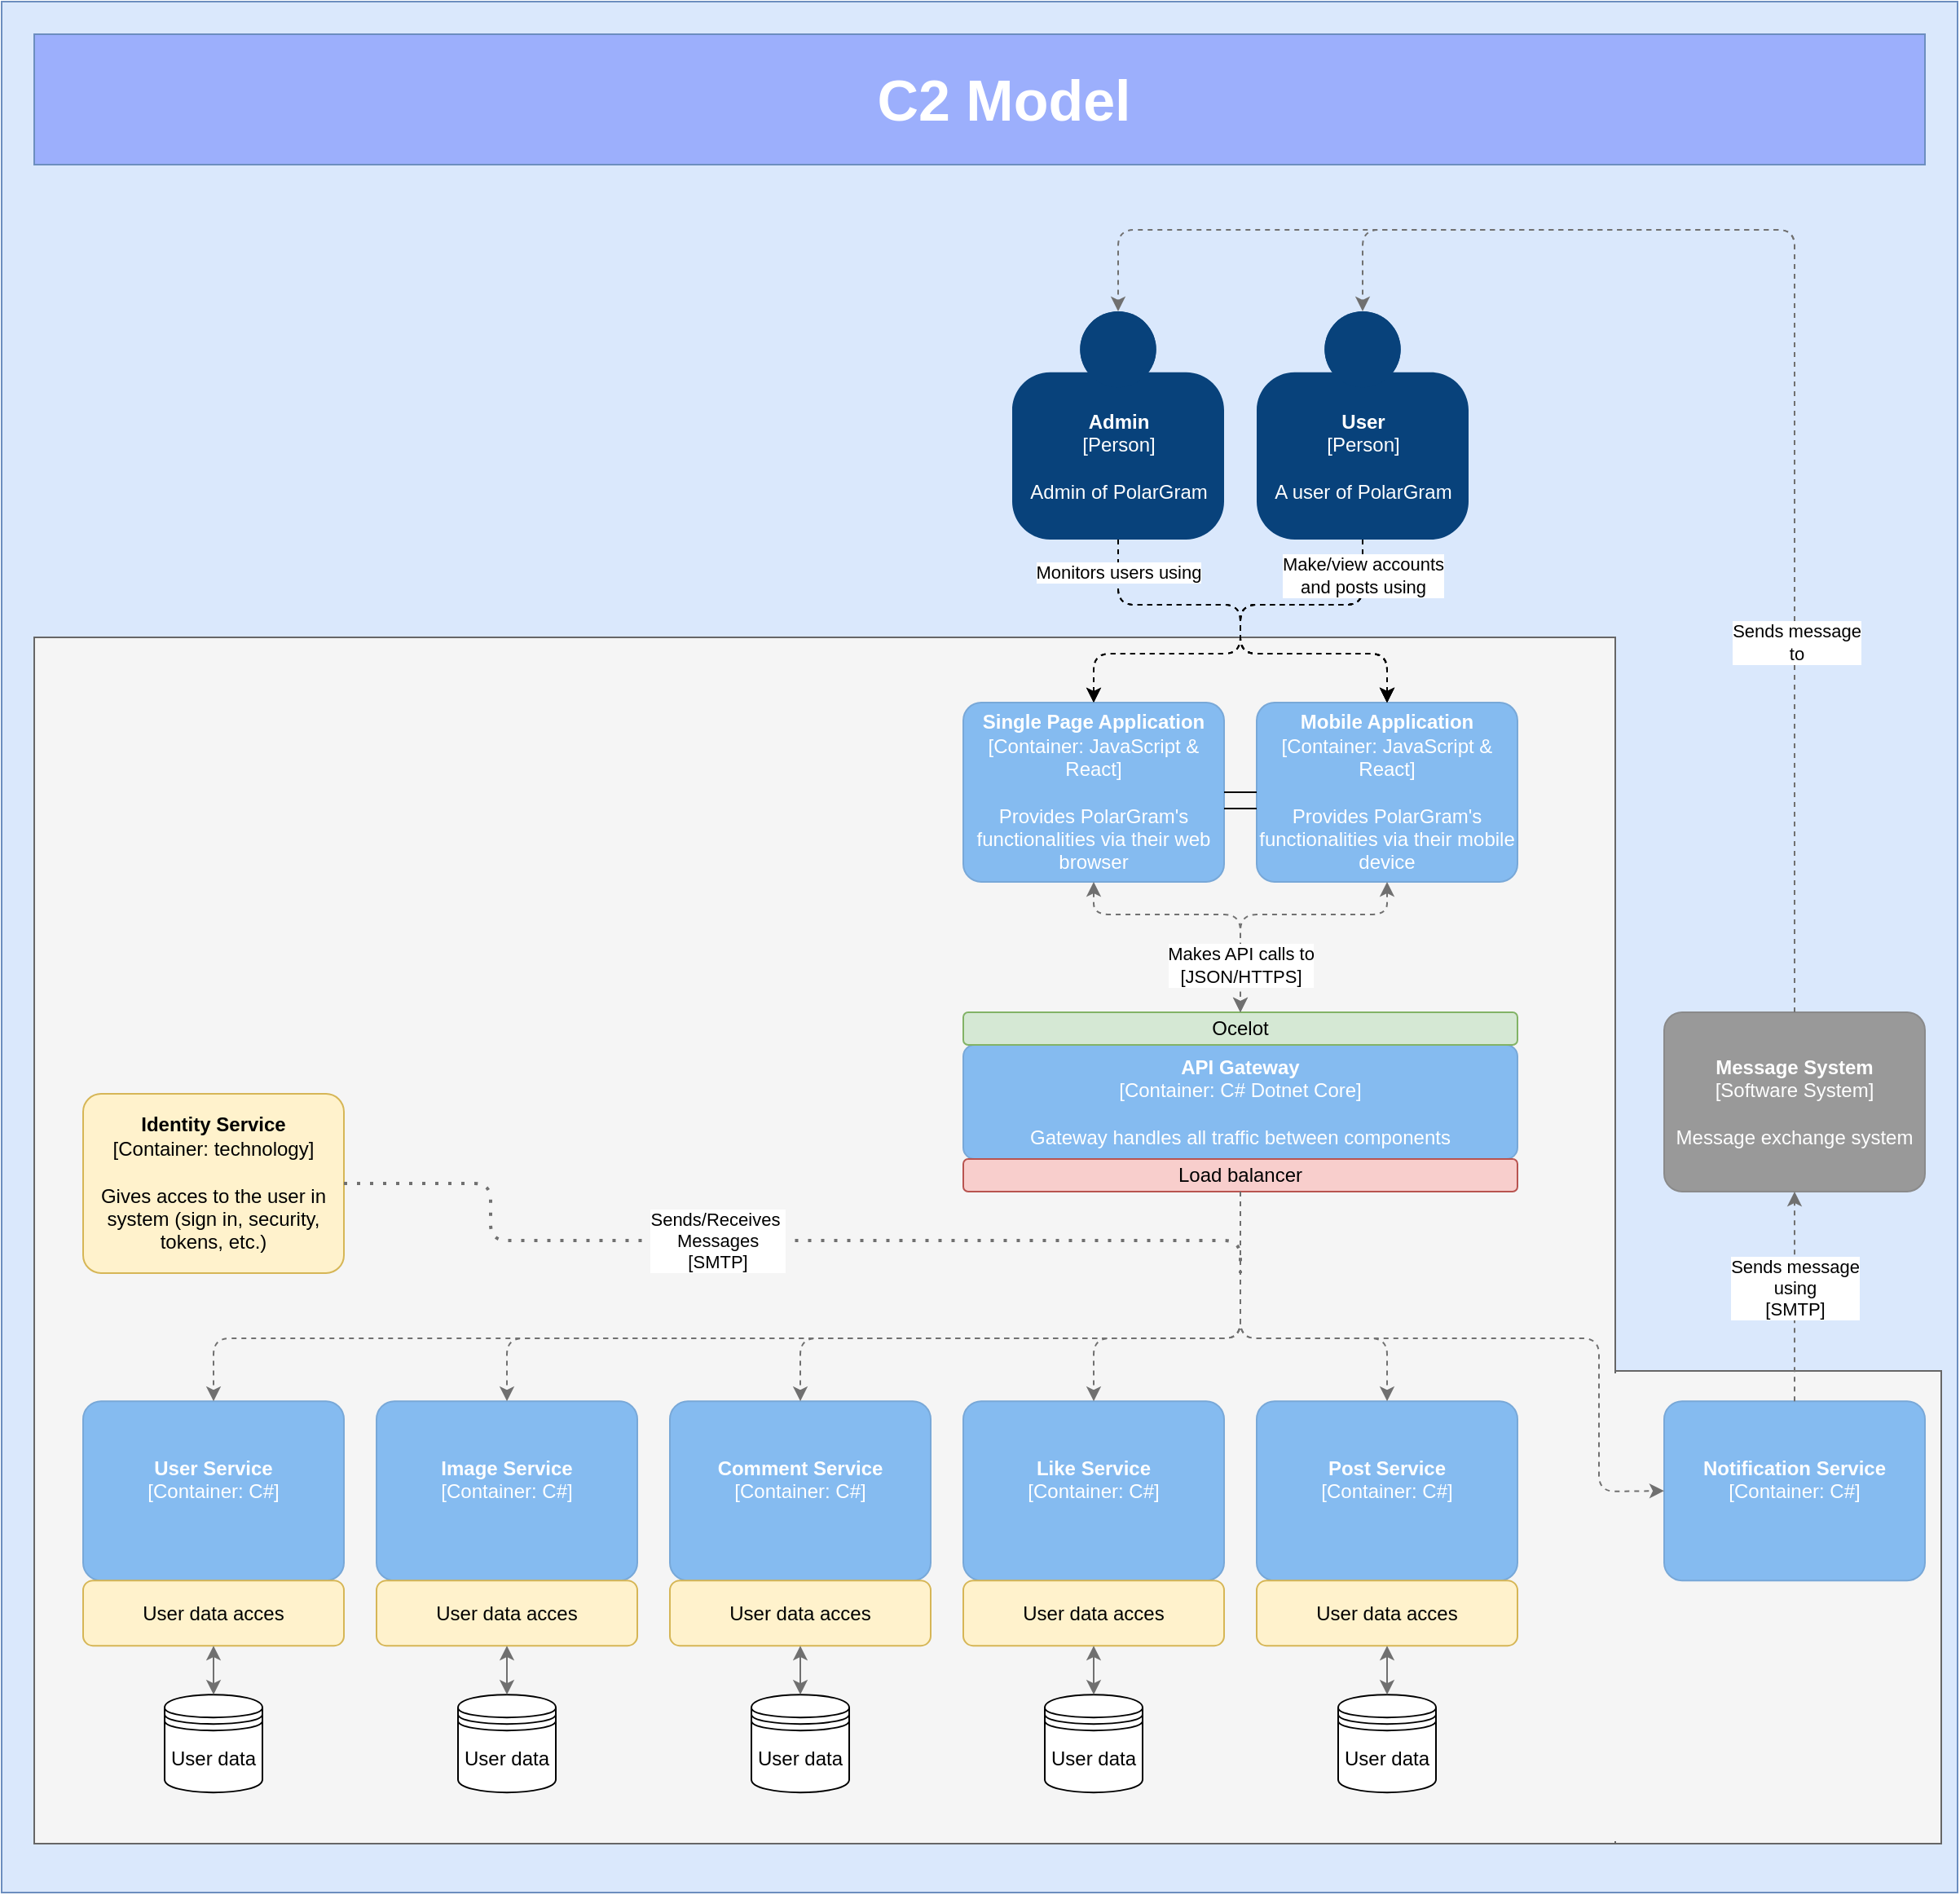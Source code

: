 <mxfile version="13.9.9" type="device"><diagram id="_Cp6AKekp904BwLLV13T" name="Pagina-1"><mxGraphModel dx="2048" dy="714" grid="1" gridSize="10" guides="1" tooltips="1" connect="1" arrows="1" fold="1" page="1" pageScale="1" pageWidth="827" pageHeight="1169" math="0" shadow="0"><root><mxCell id="0"/><mxCell id="1" parent="0"/><mxCell id="K-sCzHX8I4rDcrrgFsyh-106" value="" style="rounded=0;whiteSpace=wrap;html=1;labelBackgroundColor=none;fillColor=#dae8fc;strokeColor=#6c8ebf;" vertex="1" parent="1"><mxGeometry x="-400" y="20" width="1200" height="1160" as="geometry"/></mxCell><mxCell id="K-sCzHX8I4rDcrrgFsyh-108" value="" style="rounded=0;whiteSpace=wrap;html=1;labelBackgroundColor=none;fillColor=#f5f5f5;strokeColor=#666666;fontColor=#333333;" vertex="1" parent="1"><mxGeometry x="580" y="860" width="210" height="290" as="geometry"/></mxCell><mxCell id="K-sCzHX8I4rDcrrgFsyh-107" value="" style="rounded=0;whiteSpace=wrap;html=1;labelBackgroundColor=none;strokeColor=#666666;fillColor=#f5f5f5;fontColor=#333333;" vertex="1" parent="1"><mxGeometry x="-380" y="410" width="970" height="740" as="geometry"/></mxCell><mxCell id="K-sCzHX8I4rDcrrgFsyh-110" value="" style="rounded=0;whiteSpace=wrap;html=1;labelBackgroundColor=none;fontColor=#333333;fillColor=#F5F5F5;strokeColor=#F5F5F5;imageHeight=27;" vertex="1" parent="1"><mxGeometry x="440" y="862" width="210" height="286" as="geometry"/></mxCell><object placeholders="1" c4Name="User" c4Type="Person" c4Description="A user of PolarGram" label="&lt;b&gt;%c4Name%&lt;/b&gt;&lt;div&gt;[%c4Type%]&lt;/div&gt;&lt;br&gt;&lt;div&gt;%c4Description%&lt;/div&gt;" id="K-sCzHX8I4rDcrrgFsyh-1"><mxCell style="html=1;dashed=0;whitespace=wrap;fillColor=#08427b;strokeColor=none;fontColor=#ffffff;shape=mxgraph.c4.person;align=center;metaEdit=1;points=[[0.5,0,0],[1,0.5,0],[1,0.75,0],[0.75,1,0],[0.5,1,0],[0.25,1,0],[0,0.75,0],[0,0.5,0]];metaData={&quot;c4Type&quot;:{&quot;editable&quot;:false}};" vertex="1" parent="1"><mxGeometry x="370" y="210" width="130" height="140" as="geometry"/></mxCell></object><object placeholders="1" c4Name="Admin" c4Type="Person" c4Description="Admin of PolarGram" label="&lt;b&gt;%c4Name%&lt;/b&gt;&lt;div&gt;[%c4Type%]&lt;/div&gt;&lt;br&gt;&lt;div&gt;%c4Description%&lt;/div&gt;" id="K-sCzHX8I4rDcrrgFsyh-2"><mxCell style="html=1;dashed=0;whitespace=wrap;fillColor=#08427b;strokeColor=none;fontColor=#ffffff;shape=mxgraph.c4.person;align=center;metaEdit=1;points=[[0.5,0,0],[1,0.5,0],[1,0.75,0],[0.75,1,0],[0.5,1,0],[0.25,1,0],[0,0.75,0],[0,0.5,0]];metaData={&quot;c4Type&quot;:{&quot;editable&quot;:false}};" vertex="1" parent="1"><mxGeometry x="220" y="210" width="130" height="140" as="geometry"/></mxCell></object><mxCell id="K-sCzHX8I4rDcrrgFsyh-6" value="" style="endArrow=classic;html=1;dashed=1;exitX=0.5;exitY=1;exitDx=0;exitDy=0;exitPerimeter=0;entryX=0.5;entryY=0;entryDx=0;entryDy=0;entryPerimeter=0;" edge="1" parent="1" source="K-sCzHX8I4rDcrrgFsyh-1" target="K-sCzHX8I4rDcrrgFsyh-28"><mxGeometry width="50" height="50" relative="1" as="geometry"><mxPoint x="490" y="360" as="sourcePoint"/><mxPoint x="360" y="420" as="targetPoint"/><Array as="points"><mxPoint x="435" y="390"/><mxPoint x="360" y="390"/><mxPoint x="360" y="420"/><mxPoint x="450" y="420"/></Array></mxGeometry></mxCell><mxCell id="K-sCzHX8I4rDcrrgFsyh-12" value="Make/view accounts &lt;br&gt;and posts using" style="edgeLabel;html=1;align=center;verticalAlign=middle;resizable=0;points=[];" vertex="1" connectable="0" parent="K-sCzHX8I4rDcrrgFsyh-6"><mxGeometry x="-0.097" y="2" relative="1" as="geometry"><mxPoint x="73" y="-23" as="offset"/></mxGeometry></mxCell><mxCell id="K-sCzHX8I4rDcrrgFsyh-7" value="" style="endArrow=classic;html=1;dashed=1;entryX=0.5;entryY=0;entryDx=0;entryDy=0;entryPerimeter=0;exitX=0.5;exitY=1;exitDx=0;exitDy=0;exitPerimeter=0;" edge="1" parent="1" source="K-sCzHX8I4rDcrrgFsyh-2" target="K-sCzHX8I4rDcrrgFsyh-27"><mxGeometry width="50" height="50" relative="1" as="geometry"><mxPoint x="130" y="470" as="sourcePoint"/><mxPoint x="360" y="420" as="targetPoint"/><Array as="points"><mxPoint x="285" y="390"/><mxPoint x="360" y="390"/><mxPoint x="360" y="420"/><mxPoint x="270" y="420"/></Array></mxGeometry></mxCell><mxCell id="K-sCzHX8I4rDcrrgFsyh-11" value="Monitors users using" style="edgeLabel;html=1;align=center;verticalAlign=middle;resizable=0;points=[];" vertex="1" connectable="0" parent="K-sCzHX8I4rDcrrgFsyh-7"><mxGeometry x="-0.348" y="1" relative="1" as="geometry"><mxPoint x="-46.67" y="-19" as="offset"/></mxGeometry></mxCell><mxCell id="K-sCzHX8I4rDcrrgFsyh-26" style="edgeStyle=orthogonalEdgeStyle;rounded=0;orthogonalLoop=1;jettySize=auto;html=1;exitX=0.5;exitY=1;exitDx=0;exitDy=0;dashed=1;endArrow=none;endFill=0;" edge="1" parent="1" source="K-sCzHX8I4rDcrrgFsyh-25" target="K-sCzHX8I4rDcrrgFsyh-25"><mxGeometry relative="1" as="geometry"/></mxCell><object placeholders="1" c4Name="Single Page Application" c4Type="Container" c4Technology="JavaScript &amp; React" c4Description="Provides PolarGram's functionalities via their web browser" label="&lt;b&gt;%c4Name%&lt;/b&gt;&lt;div&gt;[%c4Type%: %c4Technology%]&lt;/div&gt;&lt;br&gt;&lt;div&gt;%c4Description%&lt;/div&gt;" id="K-sCzHX8I4rDcrrgFsyh-27"><mxCell style="rounded=1;whiteSpace=wrap;html=1;labelBackgroundColor=none;fillColor=#85BBF0;fontColor=#ffffff;align=center;arcSize=10;strokeColor=#78A8D8;metaEdit=1;metaData={&quot;c4Type&quot;:{&quot;editable&quot;:false}};points=[[0.25,0,0],[0.5,0,0],[0.75,0,0],[1,0.25,0],[1,0.5,0],[1,0.75,0],[0.75,1,0],[0.5,1,0],[0.25,1,0],[0,0.75,0],[0,0.5,0],[0,0.25,0]];" vertex="1" parent="1"><mxGeometry x="190" y="450" width="160" height="110.0" as="geometry"/></mxCell></object><object placeholders="1" c4Name="Mobile Application" c4Type="Container" c4Technology="JavaScript &amp; React" c4Description="Provides PolarGram's functionalities via their mobile device" label="&lt;b&gt;%c4Name%&lt;/b&gt;&lt;div&gt;[%c4Type%: %c4Technology%]&lt;/div&gt;&lt;br&gt;&lt;div&gt;%c4Description%&lt;/div&gt;" id="K-sCzHX8I4rDcrrgFsyh-28"><mxCell style="rounded=1;whiteSpace=wrap;html=1;labelBackgroundColor=none;fillColor=#85BBF0;fontColor=#ffffff;align=center;arcSize=10;strokeColor=#78A8D8;metaEdit=1;metaData={&quot;c4Type&quot;:{&quot;editable&quot;:false}};points=[[0.25,0,0],[0.5,0,0],[0.75,0,0],[1,0.25,0],[1,0.5,0],[1,0.75,0],[0.75,1,0],[0.5,1,0],[0.25,1,0],[0,0.75,0],[0,0.5,0],[0,0.25,0]];" vertex="1" parent="1"><mxGeometry x="370" y="450" width="160" height="110.0" as="geometry"/></mxCell></object><mxCell id="K-sCzHX8I4rDcrrgFsyh-29" value="" style="endArrow=none;html=1;exitX=1;exitY=0.5;exitDx=0;exitDy=0;exitPerimeter=0;entryX=0;entryY=0.5;entryDx=0;entryDy=0;entryPerimeter=0;" edge="1" parent="1" source="K-sCzHX8I4rDcrrgFsyh-27" target="K-sCzHX8I4rDcrrgFsyh-28"><mxGeometry width="50" height="50" relative="1" as="geometry"><mxPoint x="300" y="410" as="sourcePoint"/><mxPoint x="350" y="360" as="targetPoint"/></mxGeometry></mxCell><mxCell id="K-sCzHX8I4rDcrrgFsyh-30" value="" style="endArrow=none;html=1;exitX=1;exitY=0.5;exitDx=0;exitDy=0;exitPerimeter=0;entryX=0;entryY=0.5;entryDx=0;entryDy=0;entryPerimeter=0;" edge="1" parent="1"><mxGeometry width="50" height="50" relative="1" as="geometry"><mxPoint x="350" y="515" as="sourcePoint"/><mxPoint x="370" y="515" as="targetPoint"/></mxGeometry></mxCell><object placeholders="1" c4Name="API Gateway" c4Type="Container" c4Technology="C# Dotnet Core" c4Description="Gateway handles all traffic between components" label="&lt;b&gt;%c4Name%&lt;/b&gt;&lt;div&gt;[%c4Type%: %c4Technology%]&lt;/div&gt;&lt;br&gt;&lt;div&gt;%c4Description%&lt;/div&gt;" id="K-sCzHX8I4rDcrrgFsyh-31"><mxCell style="rounded=1;whiteSpace=wrap;html=1;labelBackgroundColor=none;fillColor=#85BBF0;fontColor=#ffffff;align=center;arcSize=10;strokeColor=#78A8D8;metaEdit=1;metaData={&quot;c4Type&quot;:{&quot;editable&quot;:false}};points=[[0.25,0,0],[0.5,0,0],[0.75,0,0],[1,0.25,0],[1,0.5,0],[1,0.75,0],[0.75,1,0],[0.5,1,0],[0.25,1,0],[0,0.75,0],[0,0.5,0],[0,0.25,0]];" vertex="1" parent="1"><mxGeometry x="190" y="660" width="340" height="70" as="geometry"/></mxCell></object><mxCell id="K-sCzHX8I4rDcrrgFsyh-33" value="" style="rounded=1;whiteSpace=wrap;html=1;labelBackgroundColor=none;fillColor=#d5e8d4;strokeColor=#82b366;" vertex="1" parent="1"><mxGeometry x="190" y="640" width="340" height="20" as="geometry"/></mxCell><mxCell id="K-sCzHX8I4rDcrrgFsyh-34" value="Ocelot" style="text;html=1;strokeColor=none;fillColor=none;align=center;verticalAlign=middle;whiteSpace=wrap;rounded=0;labelBackgroundColor=none;" vertex="1" parent="1"><mxGeometry x="310" y="640" width="100" height="20" as="geometry"/></mxCell><object placeholders="1" c4Name="Notification Service" c4Type="Container" c4Technology="C#" c4Description="" label="&lt;b&gt;%c4Name%&lt;/b&gt;&lt;div&gt;[%c4Type%: %c4Technology%]&lt;/div&gt;&lt;br&gt;&lt;div&gt;%c4Description%&lt;/div&gt;" id="K-sCzHX8I4rDcrrgFsyh-35"><mxCell style="rounded=1;whiteSpace=wrap;html=1;labelBackgroundColor=none;fillColor=#85BBF0;fontColor=#ffffff;align=center;arcSize=10;strokeColor=#78A8D8;metaEdit=1;metaData={&quot;c4Type&quot;:{&quot;editable&quot;:false}};points=[[0.25,0,0],[0.5,0,0],[0.75,0,0],[1,0.25,0],[1,0.5,0],[1,0.75,0],[0.75,1,0],[0.5,1,0],[0.25,1,0],[0,0.75,0],[0,0.5,0],[0,0.25,0]];" vertex="1" parent="1"><mxGeometry x="620" y="878.57" width="160" height="110.0" as="geometry"/></mxCell></object><mxCell id="K-sCzHX8I4rDcrrgFsyh-36" value="" style="endArrow=classic;html=1;dashed=1;exitX=0.5;exitY=1;exitDx=0;exitDy=0;exitPerimeter=0;entryX=0.5;entryY=0;entryDx=0;entryDy=0;entryPerimeter=0;" edge="1" parent="1"><mxGeometry width="50" height="50" relative="1" as="geometry"><mxPoint x="435" y="350" as="sourcePoint"/><mxPoint x="450" y="450" as="targetPoint"/><Array as="points"><mxPoint x="435" y="390"/><mxPoint x="360" y="390"/><mxPoint x="360" y="420"/><mxPoint x="450" y="420"/></Array></mxGeometry></mxCell><mxCell id="K-sCzHX8I4rDcrrgFsyh-37" value="Make/view accounts &lt;br&gt;and posts using" style="edgeLabel;html=1;align=center;verticalAlign=middle;resizable=0;points=[];" vertex="1" connectable="0" parent="K-sCzHX8I4rDcrrgFsyh-36"><mxGeometry x="-0.097" y="2" relative="1" as="geometry"><mxPoint x="73" y="-23" as="offset"/></mxGeometry></mxCell><mxCell id="K-sCzHX8I4rDcrrgFsyh-38" value="" style="endArrow=classic;html=1;dashed=1;entryX=0.5;entryY=0;entryDx=0;entryDy=0;entryPerimeter=0;exitX=0.5;exitY=1;exitDx=0;exitDy=0;exitPerimeter=0;" edge="1" parent="1"><mxGeometry width="50" height="50" relative="1" as="geometry"><mxPoint x="285" y="350" as="sourcePoint"/><mxPoint x="270" y="450" as="targetPoint"/><Array as="points"><mxPoint x="285" y="390"/><mxPoint x="360" y="390"/><mxPoint x="360" y="420"/><mxPoint x="270" y="420"/></Array></mxGeometry></mxCell><mxCell id="K-sCzHX8I4rDcrrgFsyh-39" value="Monitors users using" style="edgeLabel;html=1;align=center;verticalAlign=middle;resizable=0;points=[];" vertex="1" connectable="0" parent="K-sCzHX8I4rDcrrgFsyh-38"><mxGeometry x="-0.348" y="1" relative="1" as="geometry"><mxPoint x="-46.67" y="-19" as="offset"/></mxGeometry></mxCell><mxCell id="K-sCzHX8I4rDcrrgFsyh-40" value="" style="endArrow=classic;html=1;dashed=1;exitX=0.5;exitY=1;exitDx=0;exitDy=0;exitPerimeter=0;entryX=0.5;entryY=0;entryDx=0;entryDy=0;entryPerimeter=0;" edge="1" parent="1"><mxGeometry width="50" height="50" relative="1" as="geometry"><mxPoint x="435" y="350" as="sourcePoint"/><mxPoint x="450" y="450" as="targetPoint"/><Array as="points"><mxPoint x="435" y="390"/><mxPoint x="360" y="390"/><mxPoint x="360" y="420"/><mxPoint x="450" y="420"/></Array></mxGeometry></mxCell><mxCell id="K-sCzHX8I4rDcrrgFsyh-41" value="Make/view accounts &lt;br&gt;and posts using" style="edgeLabel;html=1;align=center;verticalAlign=middle;resizable=0;points=[];" vertex="1" connectable="0" parent="K-sCzHX8I4rDcrrgFsyh-40"><mxGeometry x="-0.097" y="2" relative="1" as="geometry"><mxPoint x="73" y="-23" as="offset"/></mxGeometry></mxCell><mxCell id="K-sCzHX8I4rDcrrgFsyh-42" value="" style="endArrow=classic;html=1;dashed=1;exitX=0.5;exitY=1;exitDx=0;exitDy=0;exitPerimeter=0;entryX=0.5;entryY=0;entryDx=0;entryDy=0;entryPerimeter=0;" edge="1" parent="1"><mxGeometry width="50" height="50" relative="1" as="geometry"><mxPoint x="435" y="350" as="sourcePoint"/><mxPoint x="450" y="450" as="targetPoint"/><Array as="points"><mxPoint x="435" y="390"/><mxPoint x="360" y="390"/><mxPoint x="360" y="420"/><mxPoint x="450" y="420"/></Array></mxGeometry></mxCell><mxCell id="K-sCzHX8I4rDcrrgFsyh-43" value="Make/view accounts &lt;br&gt;and posts using" style="edgeLabel;html=1;align=center;verticalAlign=middle;resizable=0;points=[];" vertex="1" connectable="0" parent="K-sCzHX8I4rDcrrgFsyh-42"><mxGeometry x="-0.097" y="2" relative="1" as="geometry"><mxPoint x="73" y="-23" as="offset"/></mxGeometry></mxCell><mxCell id="K-sCzHX8I4rDcrrgFsyh-63" value="" style="endArrow=classic;html=1;dashed=1;strokeColor=#707070;exitX=0.5;exitY=1;exitDx=0;exitDy=0;exitPerimeter=0;entryX=0.5;entryY=0;entryDx=0;entryDy=0;startArrow=classic;startFill=1;" edge="1" parent="1" source="K-sCzHX8I4rDcrrgFsyh-28" target="K-sCzHX8I4rDcrrgFsyh-34"><mxGeometry width="50" height="50" relative="1" as="geometry"><mxPoint x="390" y="620" as="sourcePoint"/><mxPoint x="440" y="570" as="targetPoint"/><Array as="points"><mxPoint x="450" y="580"/><mxPoint x="360" y="580"/></Array></mxGeometry></mxCell><mxCell id="K-sCzHX8I4rDcrrgFsyh-64" value="" style="endArrow=classic;html=1;dashed=1;strokeColor=#707070;exitX=0.5;exitY=1;exitDx=0;exitDy=0;exitPerimeter=0;entryX=0.5;entryY=0;entryDx=0;entryDy=0;startArrow=classic;startFill=1;" edge="1" parent="1" source="K-sCzHX8I4rDcrrgFsyh-27" target="K-sCzHX8I4rDcrrgFsyh-34"><mxGeometry width="50" height="50" relative="1" as="geometry"><mxPoint x="390" y="620" as="sourcePoint"/><mxPoint x="440" y="570" as="targetPoint"/><Array as="points"><mxPoint x="270" y="580"/><mxPoint x="360" y="580"/></Array></mxGeometry></mxCell><mxCell id="K-sCzHX8I4rDcrrgFsyh-65" value="Makes API calls to&lt;br&gt;[JSON/HTTPS]" style="edgeLabel;html=1;align=center;verticalAlign=middle;resizable=0;points=[];" vertex="1" connectable="0" parent="K-sCzHX8I4rDcrrgFsyh-64"><mxGeometry x="0.765" y="-3" relative="1" as="geometry"><mxPoint x="3" y="-9.66" as="offset"/></mxGeometry></mxCell><object placeholders="1" c4Name="Post Service" c4Type="Container" c4Technology="C#" c4Description="" label="&lt;b&gt;%c4Name%&lt;/b&gt;&lt;div&gt;[%c4Type%: %c4Technology%]&lt;/div&gt;&lt;br&gt;&lt;div&gt;%c4Description%&lt;/div&gt;" id="K-sCzHX8I4rDcrrgFsyh-66"><mxCell style="rounded=1;whiteSpace=wrap;html=1;labelBackgroundColor=none;fillColor=#85BBF0;fontColor=#ffffff;align=center;arcSize=10;strokeColor=#78A8D8;metaEdit=1;metaData={&quot;c4Type&quot;:{&quot;editable&quot;:false}};points=[[0.25,0,0],[0.5,0,0],[0.75,0,0],[1,0.25,0],[1,0.5,0],[1,0.75,0],[0.75,1,0],[0.5,1,0],[0.25,1,0],[0,0.75,0],[0,0.5,0],[0,0.25,0]];" vertex="1" parent="1"><mxGeometry x="370" y="878.57" width="160" height="110.0" as="geometry"/></mxCell></object><object placeholders="1" c4Name="Like Service" c4Type="Container" c4Technology="C#" c4Description="" label="&lt;b&gt;%c4Name%&lt;/b&gt;&lt;div&gt;[%c4Type%: %c4Technology%]&lt;/div&gt;&lt;br&gt;&lt;div&gt;%c4Description%&lt;/div&gt;" id="K-sCzHX8I4rDcrrgFsyh-67"><mxCell style="rounded=1;whiteSpace=wrap;html=1;labelBackgroundColor=none;fillColor=#85BBF0;fontColor=#ffffff;align=center;arcSize=10;strokeColor=#78A8D8;metaEdit=1;metaData={&quot;c4Type&quot;:{&quot;editable&quot;:false}};points=[[0.25,0,0],[0.5,0,0],[0.75,0,0],[1,0.25,0],[1,0.5,0],[1,0.75,0],[0.75,1,0],[0.5,1,0],[0.25,1,0],[0,0.75,0],[0,0.5,0],[0,0.25,0]];" vertex="1" parent="1"><mxGeometry x="190" y="878.57" width="160" height="110.0" as="geometry"/></mxCell></object><object placeholders="1" c4Name="Comment Service" c4Type="Container" c4Technology="C#" c4Description="" label="&lt;b&gt;%c4Name%&lt;/b&gt;&lt;div&gt;[%c4Type%: %c4Technology%]&lt;/div&gt;&lt;br&gt;&lt;div&gt;%c4Description%&lt;/div&gt;" id="K-sCzHX8I4rDcrrgFsyh-68"><mxCell style="rounded=1;whiteSpace=wrap;html=1;labelBackgroundColor=none;fillColor=#85BBF0;fontColor=#ffffff;align=center;arcSize=10;strokeColor=#78A8D8;metaEdit=1;metaData={&quot;c4Type&quot;:{&quot;editable&quot;:false}};points=[[0.25,0,0],[0.5,0,0],[0.75,0,0],[1,0.25,0],[1,0.5,0],[1,0.75,0],[0.75,1,0],[0.5,1,0],[0.25,1,0],[0,0.75,0],[0,0.5,0],[0,0.25,0]];" vertex="1" parent="1"><mxGeometry x="10" y="878.57" width="160" height="110.0" as="geometry"/></mxCell></object><mxCell id="K-sCzHX8I4rDcrrgFsyh-69" value="User data acces" style="rounded=1;whiteSpace=wrap;html=1;labelBackgroundColor=none;fillColor=#fff2cc;strokeColor=#d6b656;" vertex="1" parent="1"><mxGeometry x="370" y="988.57" width="160" height="40" as="geometry"/></mxCell><mxCell id="K-sCzHX8I4rDcrrgFsyh-70" value="User data" style="shape=datastore;whiteSpace=wrap;html=1;labelBackgroundColor=none;" vertex="1" parent="1"><mxGeometry x="420" y="1058.57" width="60" height="60" as="geometry"/></mxCell><mxCell id="K-sCzHX8I4rDcrrgFsyh-71" value="" style="endArrow=classic;startArrow=classic;html=1;strokeColor=#707070;entryX=0.5;entryY=1;entryDx=0;entryDy=0;exitX=0.5;exitY=0;exitDx=0;exitDy=0;" edge="1" parent="1" source="K-sCzHX8I4rDcrrgFsyh-70" target="K-sCzHX8I4rDcrrgFsyh-69"><mxGeometry width="50" height="50" relative="1" as="geometry"><mxPoint x="380" y="958.57" as="sourcePoint"/><mxPoint x="430" y="908.57" as="targetPoint"/></mxGeometry></mxCell><mxCell id="K-sCzHX8I4rDcrrgFsyh-72" value="User data acces" style="rounded=1;whiteSpace=wrap;html=1;labelBackgroundColor=none;fillColor=#fff2cc;strokeColor=#d6b656;" vertex="1" parent="1"><mxGeometry x="190" y="988.57" width="160" height="40" as="geometry"/></mxCell><mxCell id="K-sCzHX8I4rDcrrgFsyh-73" value="User data" style="shape=datastore;whiteSpace=wrap;html=1;labelBackgroundColor=none;" vertex="1" parent="1"><mxGeometry x="240" y="1058.57" width="60" height="60" as="geometry"/></mxCell><mxCell id="K-sCzHX8I4rDcrrgFsyh-74" value="" style="endArrow=classic;startArrow=classic;html=1;strokeColor=#707070;entryX=0.5;entryY=1;entryDx=0;entryDy=0;exitX=0.5;exitY=0;exitDx=0;exitDy=0;" edge="1" parent="1" source="K-sCzHX8I4rDcrrgFsyh-73" target="K-sCzHX8I4rDcrrgFsyh-72"><mxGeometry width="50" height="50" relative="1" as="geometry"><mxPoint x="200" y="958.57" as="sourcePoint"/><mxPoint x="250" y="908.57" as="targetPoint"/></mxGeometry></mxCell><mxCell id="K-sCzHX8I4rDcrrgFsyh-75" value="User data acces" style="rounded=1;whiteSpace=wrap;html=1;labelBackgroundColor=none;fillColor=#fff2cc;strokeColor=#d6b656;" vertex="1" parent="1"><mxGeometry x="10" y="988.57" width="160" height="40" as="geometry"/></mxCell><mxCell id="K-sCzHX8I4rDcrrgFsyh-76" value="User data" style="shape=datastore;whiteSpace=wrap;html=1;labelBackgroundColor=none;" vertex="1" parent="1"><mxGeometry x="60" y="1058.57" width="60" height="60" as="geometry"/></mxCell><mxCell id="K-sCzHX8I4rDcrrgFsyh-77" value="" style="endArrow=classic;startArrow=classic;html=1;strokeColor=#707070;entryX=0.5;entryY=1;entryDx=0;entryDy=0;exitX=0.5;exitY=0;exitDx=0;exitDy=0;" edge="1" parent="1" source="K-sCzHX8I4rDcrrgFsyh-76" target="K-sCzHX8I4rDcrrgFsyh-75"><mxGeometry width="50" height="50" relative="1" as="geometry"><mxPoint x="20" y="958.57" as="sourcePoint"/><mxPoint x="70" y="908.57" as="targetPoint"/></mxGeometry></mxCell><object placeholders="1" c4Name="Image Service" c4Type="Container" c4Technology="C#" c4Description="" label="&lt;b&gt;%c4Name%&lt;/b&gt;&lt;div&gt;[%c4Type%: %c4Technology%]&lt;/div&gt;&lt;br&gt;&lt;div&gt;%c4Description%&lt;/div&gt;" id="K-sCzHX8I4rDcrrgFsyh-78"><mxCell style="rounded=1;whiteSpace=wrap;html=1;labelBackgroundColor=none;fillColor=#85BBF0;fontColor=#ffffff;align=center;arcSize=10;strokeColor=#78A8D8;metaEdit=1;metaData={&quot;c4Type&quot;:{&quot;editable&quot;:false}};points=[[0.25,0,0],[0.5,0,0],[0.75,0,0],[1,0.25,0],[1,0.5,0],[1,0.75,0],[0.75,1,0],[0.5,1,0],[0.25,1,0],[0,0.75,0],[0,0.5,0],[0,0.25,0]];" vertex="1" parent="1"><mxGeometry x="-170" y="878.57" width="160" height="110.0" as="geometry"/></mxCell></object><mxCell id="K-sCzHX8I4rDcrrgFsyh-79" value="User data acces" style="rounded=1;whiteSpace=wrap;html=1;labelBackgroundColor=none;fillColor=#fff2cc;strokeColor=#d6b656;" vertex="1" parent="1"><mxGeometry x="-170" y="988.57" width="160" height="40" as="geometry"/></mxCell><mxCell id="K-sCzHX8I4rDcrrgFsyh-80" value="User data" style="shape=datastore;whiteSpace=wrap;html=1;labelBackgroundColor=none;" vertex="1" parent="1"><mxGeometry x="-120" y="1058.57" width="60" height="60" as="geometry"/></mxCell><mxCell id="K-sCzHX8I4rDcrrgFsyh-81" value="" style="endArrow=classic;startArrow=classic;html=1;strokeColor=#707070;entryX=0.5;entryY=1;entryDx=0;entryDy=0;exitX=0.5;exitY=0;exitDx=0;exitDy=0;" edge="1" parent="1" source="K-sCzHX8I4rDcrrgFsyh-80" target="K-sCzHX8I4rDcrrgFsyh-79"><mxGeometry width="50" height="50" relative="1" as="geometry"><mxPoint x="-160" y="958.57" as="sourcePoint"/><mxPoint x="-110" y="908.57" as="targetPoint"/></mxGeometry></mxCell><mxCell id="K-sCzHX8I4rDcrrgFsyh-83" value="Load balancer" style="rounded=1;whiteSpace=wrap;html=1;labelBackgroundColor=none;fillColor=#f8cecc;strokeColor=#b85450;" vertex="1" parent="1"><mxGeometry x="190" y="730" width="340" height="20" as="geometry"/></mxCell><mxCell id="K-sCzHX8I4rDcrrgFsyh-84" value="" style="endArrow=classic;html=1;dashed=1;exitX=0.5;exitY=1;exitDx=0;exitDy=0;entryX=0;entryY=0.5;entryDx=0;entryDy=0;entryPerimeter=0;strokeColor=#707070;" edge="1" parent="1" source="K-sCzHX8I4rDcrrgFsyh-83" target="K-sCzHX8I4rDcrrgFsyh-35"><mxGeometry width="50" height="50" relative="1" as="geometry"><mxPoint x="210" y="810" as="sourcePoint"/><mxPoint x="260" y="760" as="targetPoint"/><Array as="points"><mxPoint x="360" y="840"/><mxPoint x="580" y="840"/><mxPoint x="580" y="934"/></Array></mxGeometry></mxCell><mxCell id="K-sCzHX8I4rDcrrgFsyh-85" value="" style="endArrow=classic;html=1;dashed=1;strokeColor=#707070;entryX=0.5;entryY=0;entryDx=0;entryDy=0;entryPerimeter=0;" edge="1" parent="1" target="K-sCzHX8I4rDcrrgFsyh-66"><mxGeometry width="50" height="50" relative="1" as="geometry"><mxPoint x="360" y="750" as="sourcePoint"/><mxPoint x="260" y="760" as="targetPoint"/><Array as="points"><mxPoint x="360" y="840"/><mxPoint x="450" y="840"/></Array></mxGeometry></mxCell><mxCell id="K-sCzHX8I4rDcrrgFsyh-86" value="" style="endArrow=classic;html=1;dashed=1;strokeColor=#707070;exitX=0.5;exitY=1;exitDx=0;exitDy=0;entryX=0.5;entryY=0;entryDx=0;entryDy=0;entryPerimeter=0;" edge="1" parent="1" source="K-sCzHX8I4rDcrrgFsyh-83" target="K-sCzHX8I4rDcrrgFsyh-67"><mxGeometry width="50" height="50" relative="1" as="geometry"><mxPoint x="210" y="810" as="sourcePoint"/><mxPoint x="260" y="760" as="targetPoint"/><Array as="points"><mxPoint x="360" y="840"/><mxPoint x="270" y="840"/></Array></mxGeometry></mxCell><mxCell id="K-sCzHX8I4rDcrrgFsyh-87" value="" style="endArrow=classic;html=1;dashed=1;strokeColor=#707070;exitX=0.5;exitY=1;exitDx=0;exitDy=0;entryX=0.5;entryY=0;entryDx=0;entryDy=0;entryPerimeter=0;" edge="1" parent="1" source="K-sCzHX8I4rDcrrgFsyh-83" target="K-sCzHX8I4rDcrrgFsyh-68"><mxGeometry width="50" height="50" relative="1" as="geometry"><mxPoint x="210" y="810" as="sourcePoint"/><mxPoint x="260" y="760" as="targetPoint"/><Array as="points"><mxPoint x="360" y="840"/><mxPoint x="90" y="840"/></Array></mxGeometry></mxCell><mxCell id="K-sCzHX8I4rDcrrgFsyh-88" value="" style="endArrow=classic;html=1;dashed=1;strokeColor=#707070;exitX=0.5;exitY=1;exitDx=0;exitDy=0;entryX=0.5;entryY=0;entryDx=0;entryDy=0;entryPerimeter=0;" edge="1" parent="1" source="K-sCzHX8I4rDcrrgFsyh-83" target="K-sCzHX8I4rDcrrgFsyh-78"><mxGeometry width="50" height="50" relative="1" as="geometry"><mxPoint x="210" y="810" as="sourcePoint"/><mxPoint x="260" y="760" as="targetPoint"/><Array as="points"><mxPoint x="360" y="840"/><mxPoint x="-90" y="840"/></Array></mxGeometry></mxCell><object placeholders="1" c4Name="User Service" c4Type="Container" c4Technology="C#" c4Description="" label="&lt;b&gt;%c4Name%&lt;/b&gt;&lt;div&gt;[%c4Type%: %c4Technology%]&lt;/div&gt;&lt;br&gt;&lt;div&gt;%c4Description%&lt;/div&gt;" id="K-sCzHX8I4rDcrrgFsyh-89"><mxCell style="rounded=1;whiteSpace=wrap;html=1;labelBackgroundColor=none;fillColor=#85BBF0;fontColor=#ffffff;align=center;arcSize=10;strokeColor=#78A8D8;metaEdit=1;metaData={&quot;c4Type&quot;:{&quot;editable&quot;:false}};points=[[0.25,0,0],[0.5,0,0],[0.75,0,0],[1,0.25,0],[1,0.5,0],[1,0.75,0],[0.75,1,0],[0.5,1,0],[0.25,1,0],[0,0.75,0],[0,0.5,0],[0,0.25,0]];" vertex="1" parent="1"><mxGeometry x="-350" y="878.57" width="160" height="110.0" as="geometry"/></mxCell></object><mxCell id="K-sCzHX8I4rDcrrgFsyh-90" value="User data acces" style="rounded=1;whiteSpace=wrap;html=1;labelBackgroundColor=none;fillColor=#fff2cc;strokeColor=#d6b656;" vertex="1" parent="1"><mxGeometry x="-350" y="988.57" width="160" height="40" as="geometry"/></mxCell><mxCell id="K-sCzHX8I4rDcrrgFsyh-91" value="User data" style="shape=datastore;whiteSpace=wrap;html=1;labelBackgroundColor=none;" vertex="1" parent="1"><mxGeometry x="-300" y="1058.57" width="60" height="60" as="geometry"/></mxCell><mxCell id="K-sCzHX8I4rDcrrgFsyh-92" value="" style="endArrow=classic;startArrow=classic;html=1;strokeColor=#707070;entryX=0.5;entryY=1;entryDx=0;entryDy=0;exitX=0.5;exitY=0;exitDx=0;exitDy=0;" edge="1" parent="1" source="K-sCzHX8I4rDcrrgFsyh-91" target="K-sCzHX8I4rDcrrgFsyh-90"><mxGeometry width="50" height="50" relative="1" as="geometry"><mxPoint x="-340" y="958.57" as="sourcePoint"/><mxPoint x="-290" y="908.57" as="targetPoint"/></mxGeometry></mxCell><mxCell id="K-sCzHX8I4rDcrrgFsyh-93" value="" style="endArrow=classic;html=1;dashed=1;strokeColor=#707070;exitX=0.5;exitY=1;exitDx=0;exitDy=0;entryX=0.5;entryY=0;entryDx=0;entryDy=0;entryPerimeter=0;" edge="1" parent="1" source="K-sCzHX8I4rDcrrgFsyh-83" target="K-sCzHX8I4rDcrrgFsyh-89"><mxGeometry width="50" height="50" relative="1" as="geometry"><mxPoint x="-30" y="950" as="sourcePoint"/><mxPoint x="20" y="900" as="targetPoint"/><Array as="points"><mxPoint x="360" y="840"/><mxPoint x="-270" y="840"/></Array></mxGeometry></mxCell><object placeholders="1" c4Name="Message System" c4Type="Software System" c4Description="Message exchange system" label="&lt;b&gt;%c4Name%&lt;/b&gt;&lt;div&gt;[%c4Type%]&lt;/div&gt;&lt;br&gt;&lt;div&gt;%c4Description%&lt;/div&gt;" id="K-sCzHX8I4rDcrrgFsyh-94"><mxCell style="rounded=1;whiteSpace=wrap;html=1;labelBackgroundColor=none;fillColor=#999999;fontColor=#ffffff;align=center;arcSize=10;strokeColor=#8A8A8A;metaEdit=1;metaData={&quot;c4Type&quot;:{&quot;editable&quot;:false}};points=[[0.25,0,0],[0.5,0,0],[0.75,0,0],[1,0.25,0],[1,0.5,0],[1,0.75,0],[0.75,1,0],[0.5,1,0],[0.25,1,0],[0,0.75,0],[0,0.5,0],[0,0.25,0]];" vertex="1" parent="1"><mxGeometry x="620" y="640" width="160" height="110.0" as="geometry"/></mxCell></object><mxCell id="K-sCzHX8I4rDcrrgFsyh-95" value="" style="endArrow=classic;html=1;dashed=1;strokeColor=#707070;exitX=0.5;exitY=0;exitDx=0;exitDy=0;exitPerimeter=0;entryX=0.5;entryY=1;entryDx=0;entryDy=0;entryPerimeter=0;" edge="1" parent="1" source="K-sCzHX8I4rDcrrgFsyh-35" target="K-sCzHX8I4rDcrrgFsyh-94"><mxGeometry width="50" height="50" relative="1" as="geometry"><mxPoint x="240" y="840" as="sourcePoint"/><mxPoint x="290" y="790" as="targetPoint"/></mxGeometry></mxCell><mxCell id="K-sCzHX8I4rDcrrgFsyh-99" value="Sends message&lt;br&gt;using&lt;br&gt;[SMTP]" style="edgeLabel;html=1;align=center;verticalAlign=middle;resizable=0;points=[];" vertex="1" connectable="0" parent="K-sCzHX8I4rDcrrgFsyh-95"><mxGeometry x="0.575" y="-3" relative="1" as="geometry"><mxPoint x="-3" y="31.43" as="offset"/></mxGeometry></mxCell><mxCell id="K-sCzHX8I4rDcrrgFsyh-96" value="" style="endArrow=classic;html=1;dashed=1;strokeColor=#707070;exitX=0.5;exitY=0;exitDx=0;exitDy=0;exitPerimeter=0;entryX=0.5;entryY=0;entryDx=0;entryDy=0;entryPerimeter=0;" edge="1" parent="1" source="K-sCzHX8I4rDcrrgFsyh-94" target="K-sCzHX8I4rDcrrgFsyh-1"><mxGeometry width="50" height="50" relative="1" as="geometry"><mxPoint x="240" y="840" as="sourcePoint"/><mxPoint x="290" y="790" as="targetPoint"/><Array as="points"><mxPoint x="700" y="160"/><mxPoint x="435" y="160"/></Array></mxGeometry></mxCell><mxCell id="K-sCzHX8I4rDcrrgFsyh-97" value="" style="endArrow=classic;html=1;dashed=1;strokeColor=#707070;entryX=0.5;entryY=0;entryDx=0;entryDy=0;entryPerimeter=0;" edge="1" parent="1" target="K-sCzHX8I4rDcrrgFsyh-2"><mxGeometry width="50" height="50" relative="1" as="geometry"><mxPoint x="700" y="640" as="sourcePoint"/><mxPoint x="410" y="470" as="targetPoint"/><Array as="points"><mxPoint x="700" y="160"/><mxPoint x="285" y="160"/></Array></mxGeometry></mxCell><mxCell id="K-sCzHX8I4rDcrrgFsyh-98" value="Sends message&lt;br&gt;to" style="edgeLabel;html=1;align=center;verticalAlign=middle;resizable=0;points=[];" vertex="1" connectable="0" parent="K-sCzHX8I4rDcrrgFsyh-97"><mxGeometry x="-0.52" y="-3" relative="1" as="geometry"><mxPoint x="-2" as="offset"/></mxGeometry></mxCell><object placeholders="1" c4Name="Identity Service" c4Type="Container" c4Technology="technology" c4Description="Gives acces to the user in system (sign in, security, tokens, etc.)" label="&lt;b&gt;%c4Name%&lt;/b&gt;&lt;div&gt;[%c4Type%: %c4Technology%]&lt;/div&gt;&lt;br&gt;&lt;div&gt;%c4Description%&lt;/div&gt;" id="K-sCzHX8I4rDcrrgFsyh-100"><mxCell style="rounded=1;whiteSpace=wrap;html=1;labelBackgroundColor=none;fillColor=#fff2cc;align=center;arcSize=10;strokeColor=#d6b656;metaEdit=1;metaData={&quot;c4Type&quot;:{&quot;editable&quot;:false}};points=[[0.25,0,0],[0.5,0,0],[0.75,0,0],[1,0.25,0],[1,0.5,0],[1,0.75,0],[0.75,1,0],[0.5,1,0],[0.25,1,0],[0,0.75,0],[0,0.5,0],[0,0.25,0]];" vertex="1" parent="1"><mxGeometry x="-350" y="690" width="160" height="110.0" as="geometry"/></mxCell></object><mxCell id="K-sCzHX8I4rDcrrgFsyh-102" value="" style="endArrow=none;dashed=1;html=1;dashPattern=1 3;strokeWidth=2;exitX=1;exitY=0.5;exitDx=0;exitDy=0;exitPerimeter=0;strokeColor=#707070;" edge="1" parent="1" source="K-sCzHX8I4rDcrrgFsyh-100"><mxGeometry width="50" height="50" relative="1" as="geometry"><mxPoint y="830" as="sourcePoint"/><mxPoint x="360" y="800" as="targetPoint"/><Array as="points"><mxPoint x="-100" y="745"/><mxPoint x="-100" y="780"/><mxPoint x="360" y="780"/></Array></mxGeometry></mxCell><mxCell id="K-sCzHX8I4rDcrrgFsyh-103" value="Sends/Receives&amp;nbsp;&lt;br&gt;Messages&lt;br&gt;[SMTP]" style="edgeLabel;html=1;align=center;verticalAlign=middle;resizable=0;points=[];" vertex="1" connectable="0" parent="K-sCzHX8I4rDcrrgFsyh-102"><mxGeometry x="-0.131" relative="1" as="geometry"><mxPoint x="1" as="offset"/></mxGeometry></mxCell><mxCell id="K-sCzHX8I4rDcrrgFsyh-105" value="" style="rounded=0;whiteSpace=wrap;html=1;labelBackgroundColor=none;strokeColor=#6C8EBF;fillColor=#9CAFFC;" vertex="1" parent="1"><mxGeometry x="-380" y="40" width="1160" height="80" as="geometry"/></mxCell><mxCell id="K-sCzHX8I4rDcrrgFsyh-25" value="&lt;font style=&quot;font-size: 35px&quot; color=&quot;#ffffff&quot;&gt;&lt;b&gt;C2 Model&lt;/b&gt;&lt;/font&gt;" style="text;html=1;strokeColor=none;fillColor=none;align=center;verticalAlign=middle;whiteSpace=wrap;rounded=0;labelBackgroundColor=none;" vertex="1" parent="1"><mxGeometry x="95" y="70" width="240" height="20" as="geometry"/></mxCell></root></mxGraphModel></diagram></mxfile>